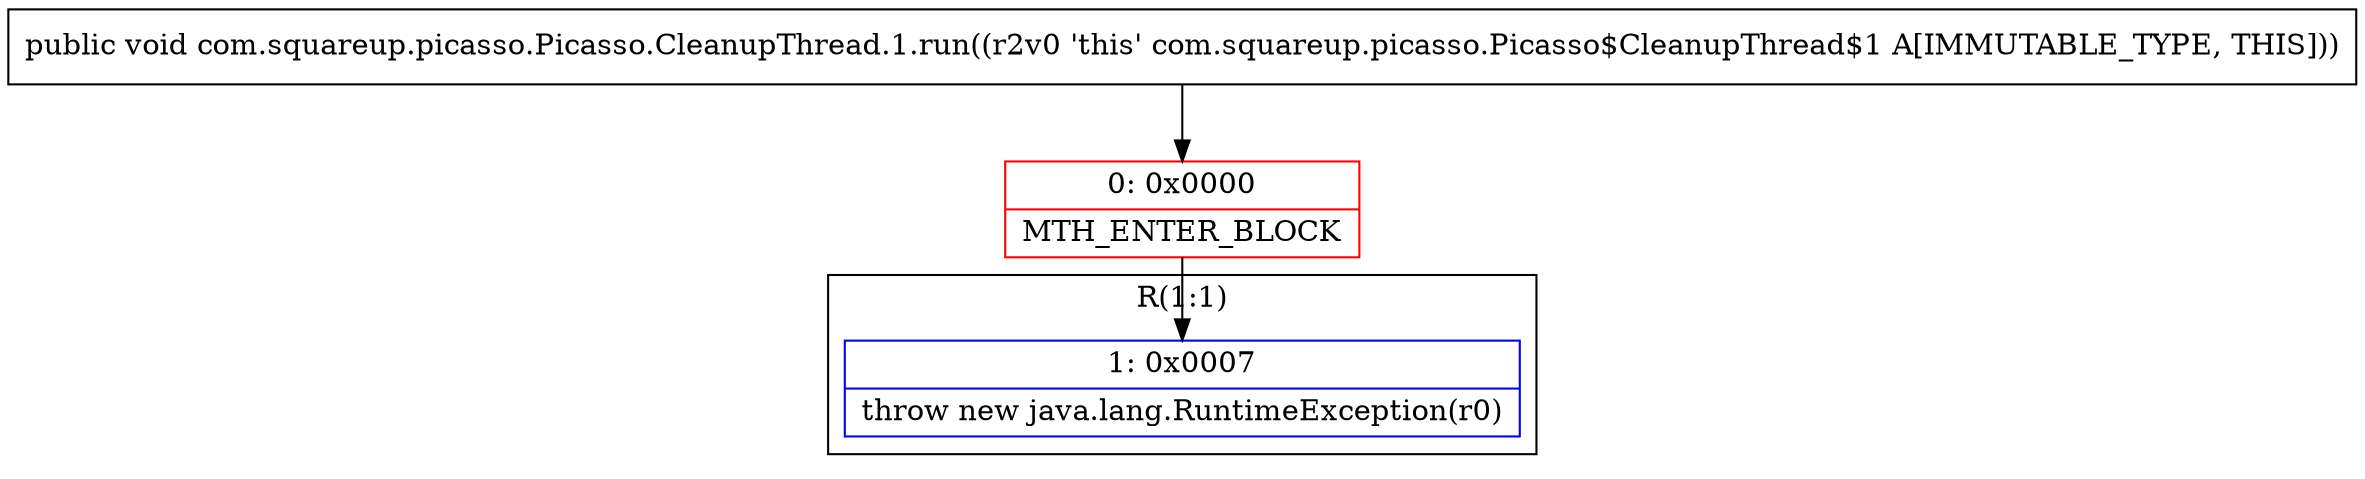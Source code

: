 digraph "CFG forcom.squareup.picasso.Picasso.CleanupThread.1.run()V" {
subgraph cluster_Region_213281401 {
label = "R(1:1)";
node [shape=record,color=blue];
Node_1 [shape=record,label="{1\:\ 0x0007|throw new java.lang.RuntimeException(r0)\l}"];
}
Node_0 [shape=record,color=red,label="{0\:\ 0x0000|MTH_ENTER_BLOCK\l}"];
MethodNode[shape=record,label="{public void com.squareup.picasso.Picasso.CleanupThread.1.run((r2v0 'this' com.squareup.picasso.Picasso$CleanupThread$1 A[IMMUTABLE_TYPE, THIS])) }"];
MethodNode -> Node_0;
Node_0 -> Node_1;
}

